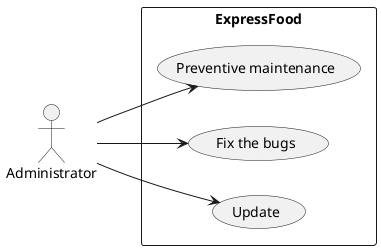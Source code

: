 
@startuml Administrator
left to right direction
actor "Administrator" as fc
rectangle ExpressFood {
  usecase "Preventive maintenance" as UC1
  usecase "Fix the bugs" as UC2
  usecase "Update" as UC3
}
fc --> UC1
fc --> UC2
fc --> UC3
@enduml
